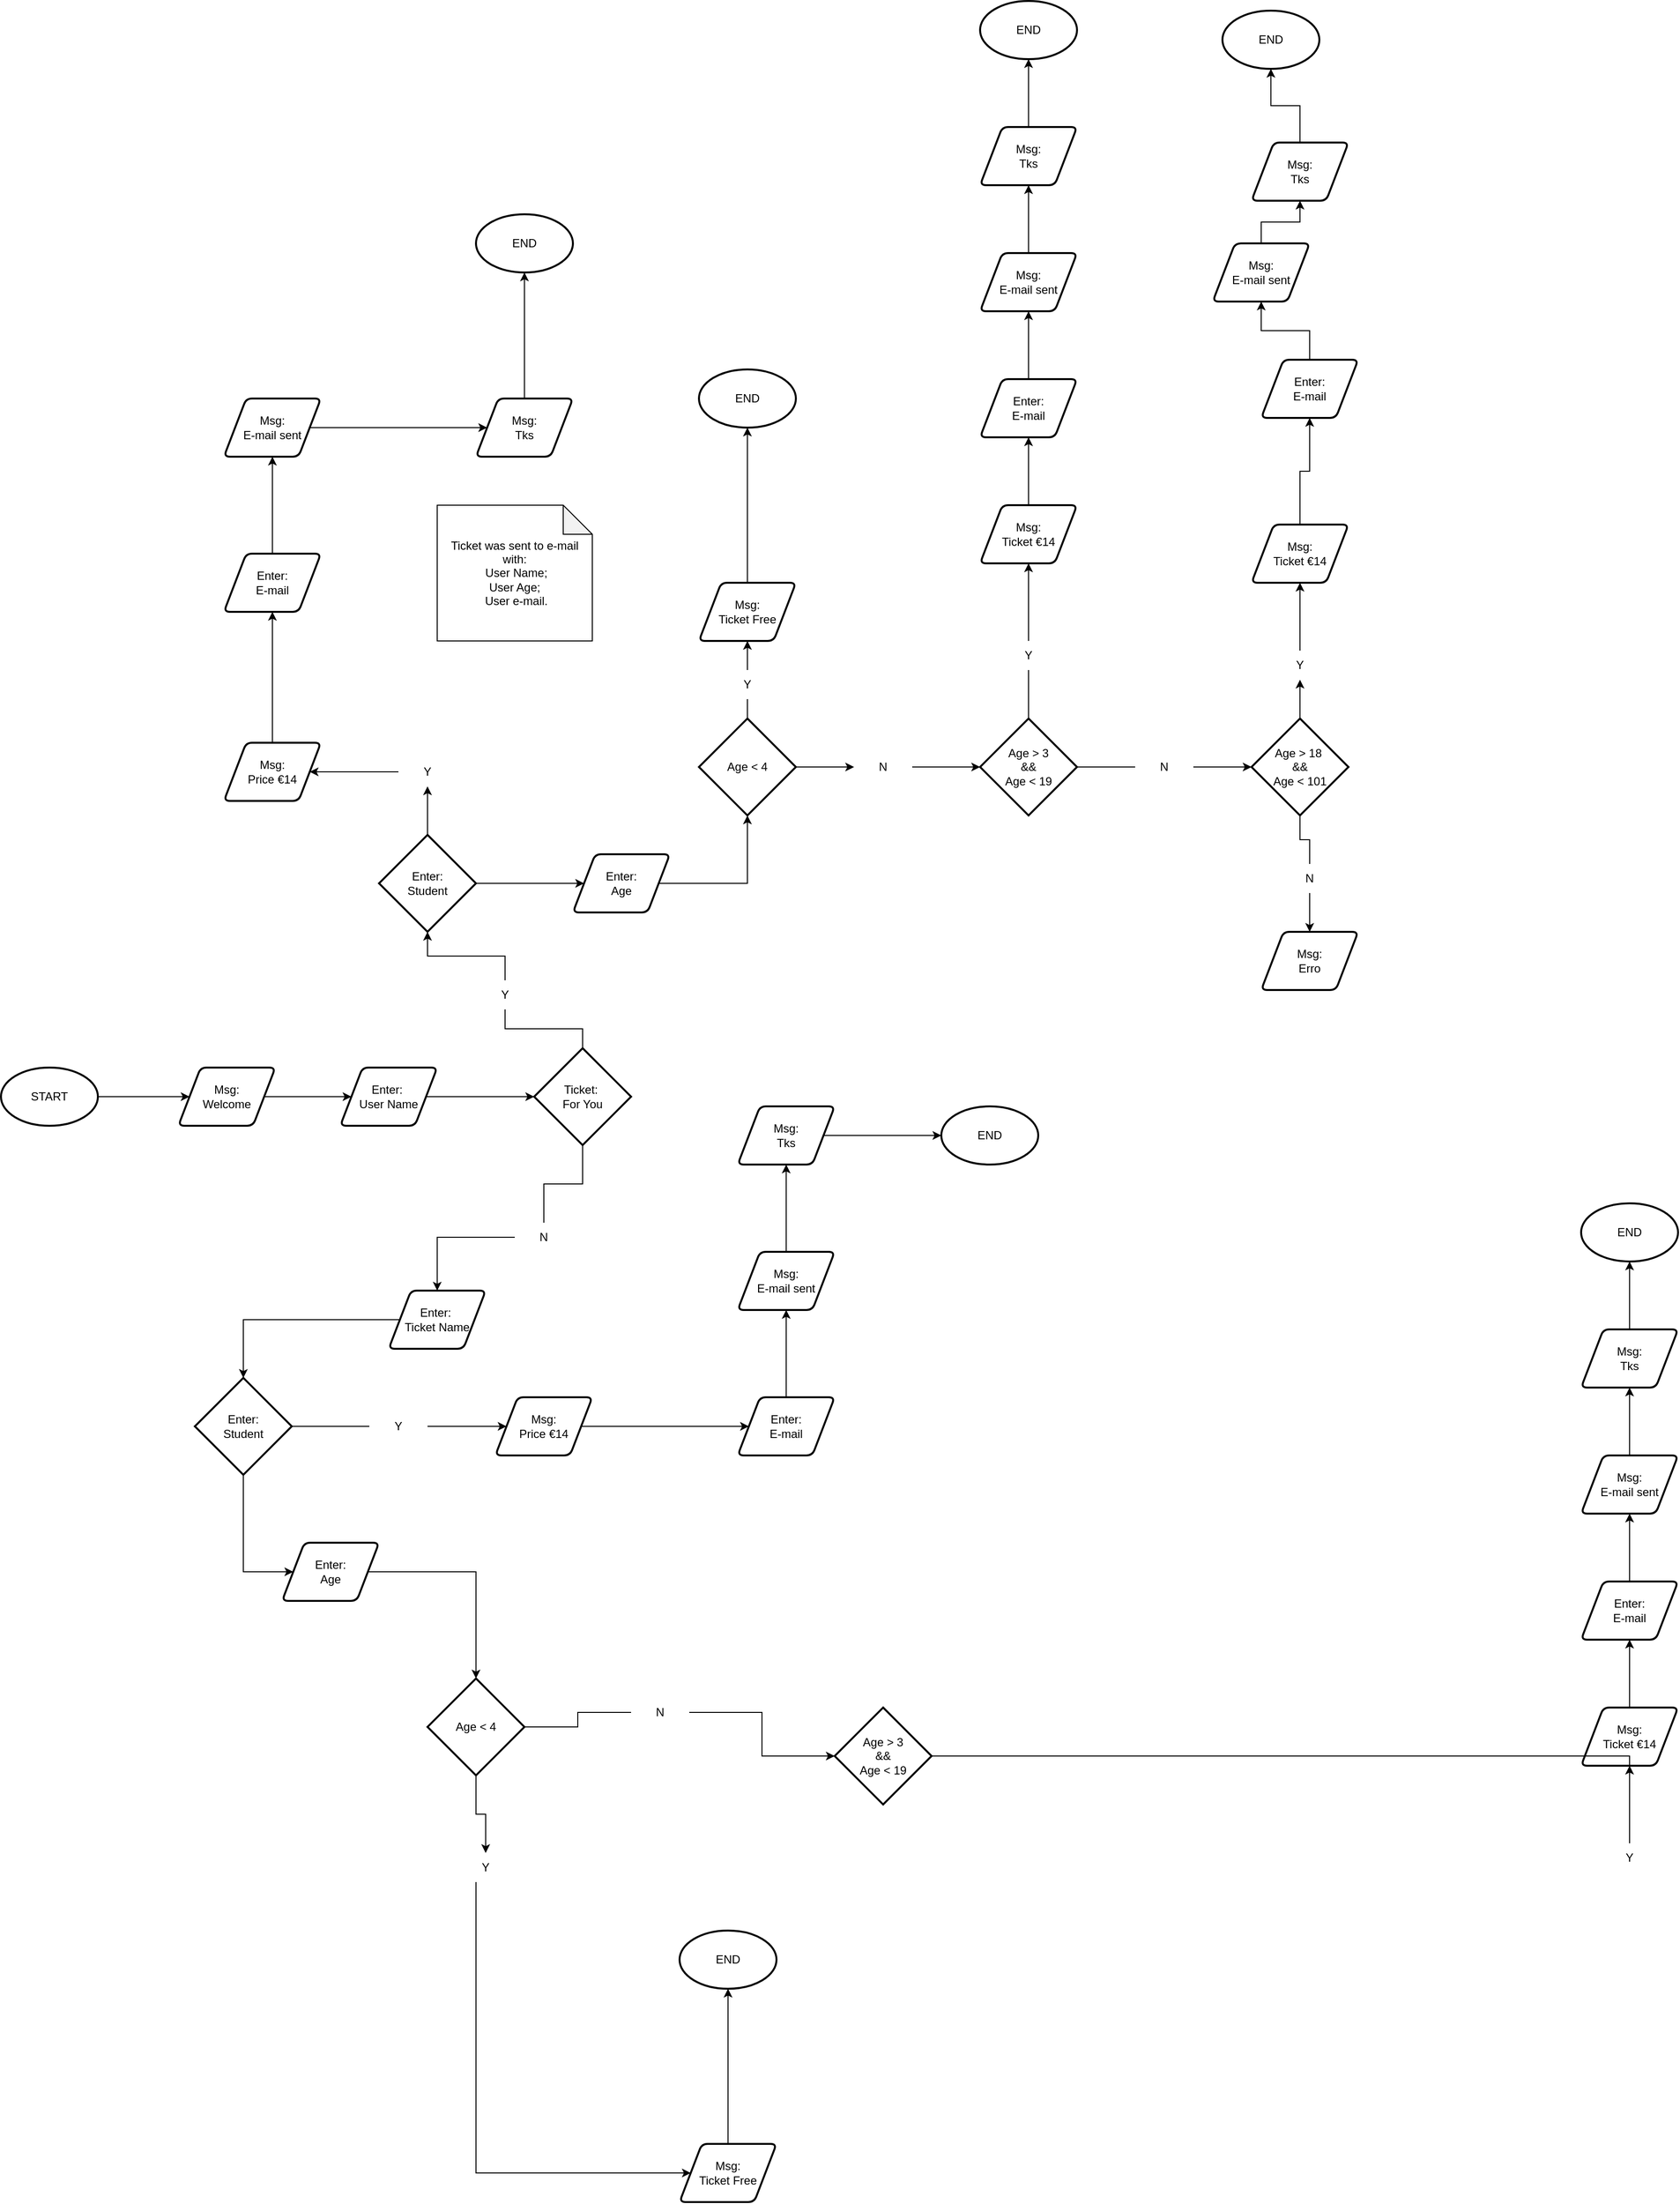 <mxfile version="22.1.5" type="github">
  <diagram name="Page-1" id="LySv26DR1oaXgMW20Z0X">
    <mxGraphModel dx="2536" dy="2068" grid="1" gridSize="10" guides="1" tooltips="1" connect="1" arrows="1" fold="1" page="1" pageScale="1" pageWidth="827" pageHeight="1169" math="0" shadow="0">
      <root>
        <mxCell id="0" />
        <mxCell id="1" parent="0" />
        <mxCell id="yaWvBnxm5K6uvx3PhV37-3" style="edgeStyle=orthogonalEdgeStyle;rounded=0;orthogonalLoop=1;jettySize=auto;html=1;" edge="1" parent="1" source="yaWvBnxm5K6uvx3PhV37-1" target="yaWvBnxm5K6uvx3PhV37-2">
          <mxGeometry relative="1" as="geometry" />
        </mxCell>
        <mxCell id="yaWvBnxm5K6uvx3PhV37-1" value="START" style="strokeWidth=2;html=1;shape=mxgraph.flowchart.start_1;whiteSpace=wrap;" vertex="1" parent="1">
          <mxGeometry x="-310" y="370" width="100" height="60" as="geometry" />
        </mxCell>
        <mxCell id="yaWvBnxm5K6uvx3PhV37-5" style="edgeStyle=orthogonalEdgeStyle;rounded=0;orthogonalLoop=1;jettySize=auto;html=1;" edge="1" parent="1" source="yaWvBnxm5K6uvx3PhV37-2" target="yaWvBnxm5K6uvx3PhV37-4">
          <mxGeometry relative="1" as="geometry" />
        </mxCell>
        <mxCell id="yaWvBnxm5K6uvx3PhV37-2" value="Msg:&lt;br&gt;Welcome" style="shape=parallelogram;html=1;strokeWidth=2;perimeter=parallelogramPerimeter;whiteSpace=wrap;rounded=1;arcSize=12;size=0.23;" vertex="1" parent="1">
          <mxGeometry x="-127" y="370" width="100" height="60" as="geometry" />
        </mxCell>
        <mxCell id="yaWvBnxm5K6uvx3PhV37-4" value="Enter:&amp;nbsp;&lt;br&gt;User Name" style="shape=parallelogram;html=1;strokeWidth=2;perimeter=parallelogramPerimeter;whiteSpace=wrap;rounded=1;arcSize=12;size=0.23;" vertex="1" parent="1">
          <mxGeometry x="40" y="370" width="100" height="60" as="geometry" />
        </mxCell>
        <mxCell id="yaWvBnxm5K6uvx3PhV37-9" style="edgeStyle=orthogonalEdgeStyle;rounded=0;orthogonalLoop=1;jettySize=auto;html=1;" edge="1" parent="1" source="yaWvBnxm5K6uvx3PhV37-10" target="yaWvBnxm5K6uvx3PhV37-13">
          <mxGeometry relative="1" as="geometry">
            <mxPoint x="560" y="180" as="targetPoint" />
          </mxGeometry>
        </mxCell>
        <mxCell id="yaWvBnxm5K6uvx3PhV37-28" style="edgeStyle=orthogonalEdgeStyle;rounded=0;orthogonalLoop=1;jettySize=auto;html=1;" edge="1" parent="1" source="yaWvBnxm5K6uvx3PhV37-30" target="yaWvBnxm5K6uvx3PhV37-27">
          <mxGeometry relative="1" as="geometry" />
        </mxCell>
        <mxCell id="yaWvBnxm5K6uvx3PhV37-6" value="Ticket:&amp;nbsp;&lt;br&gt;For You" style="strokeWidth=2;html=1;shape=mxgraph.flowchart.decision;whiteSpace=wrap;" vertex="1" parent="1">
          <mxGeometry x="240" y="350" width="100" height="100" as="geometry" />
        </mxCell>
        <mxCell id="yaWvBnxm5K6uvx3PhV37-7" style="edgeStyle=orthogonalEdgeStyle;rounded=0;orthogonalLoop=1;jettySize=auto;html=1;entryX=0;entryY=0.5;entryDx=0;entryDy=0;entryPerimeter=0;" edge="1" parent="1" source="yaWvBnxm5K6uvx3PhV37-4" target="yaWvBnxm5K6uvx3PhV37-6">
          <mxGeometry relative="1" as="geometry" />
        </mxCell>
        <mxCell id="yaWvBnxm5K6uvx3PhV37-15" style="edgeStyle=orthogonalEdgeStyle;rounded=0;orthogonalLoop=1;jettySize=auto;html=1;" edge="1" parent="1" source="yaWvBnxm5K6uvx3PhV37-16" target="yaWvBnxm5K6uvx3PhV37-14">
          <mxGeometry relative="1" as="geometry" />
        </mxCell>
        <mxCell id="yaWvBnxm5K6uvx3PhV37-47" style="edgeStyle=orthogonalEdgeStyle;rounded=0;orthogonalLoop=1;jettySize=auto;html=1;" edge="1" parent="1" source="yaWvBnxm5K6uvx3PhV37-13" target="yaWvBnxm5K6uvx3PhV37-46">
          <mxGeometry relative="1" as="geometry" />
        </mxCell>
        <mxCell id="yaWvBnxm5K6uvx3PhV37-13" value="Enter:&lt;br&gt;Student" style="strokeWidth=2;html=1;shape=mxgraph.flowchart.decision;whiteSpace=wrap;" vertex="1" parent="1">
          <mxGeometry x="80" y="130" width="100" height="100" as="geometry" />
        </mxCell>
        <mxCell id="yaWvBnxm5K6uvx3PhV37-19" style="edgeStyle=orthogonalEdgeStyle;rounded=0;orthogonalLoop=1;jettySize=auto;html=1;" edge="1" parent="1" source="yaWvBnxm5K6uvx3PhV37-14" target="yaWvBnxm5K6uvx3PhV37-18">
          <mxGeometry relative="1" as="geometry" />
        </mxCell>
        <mxCell id="yaWvBnxm5K6uvx3PhV37-14" value="Msg:&lt;br&gt;Price €14" style="shape=parallelogram;html=1;strokeWidth=2;perimeter=parallelogramPerimeter;whiteSpace=wrap;rounded=1;arcSize=12;size=0.23;" vertex="1" parent="1">
          <mxGeometry x="-80" y="35" width="100" height="60" as="geometry" />
        </mxCell>
        <mxCell id="yaWvBnxm5K6uvx3PhV37-17" value="" style="edgeStyle=orthogonalEdgeStyle;rounded=0;orthogonalLoop=1;jettySize=auto;html=1;" edge="1" parent="1" source="yaWvBnxm5K6uvx3PhV37-13" target="yaWvBnxm5K6uvx3PhV37-16">
          <mxGeometry relative="1" as="geometry">
            <mxPoint x="450" y="100" as="sourcePoint" />
            <mxPoint x="464" y="-40" as="targetPoint" />
          </mxGeometry>
        </mxCell>
        <mxCell id="yaWvBnxm5K6uvx3PhV37-16" value="Y" style="text;html=1;strokeColor=none;fillColor=none;align=center;verticalAlign=middle;whiteSpace=wrap;rounded=0;" vertex="1" parent="1">
          <mxGeometry x="100" y="50" width="60" height="30" as="geometry" />
        </mxCell>
        <mxCell id="yaWvBnxm5K6uvx3PhV37-21" style="edgeStyle=orthogonalEdgeStyle;rounded=0;orthogonalLoop=1;jettySize=auto;html=1;" edge="1" parent="1" source="yaWvBnxm5K6uvx3PhV37-18" target="yaWvBnxm5K6uvx3PhV37-20">
          <mxGeometry relative="1" as="geometry" />
        </mxCell>
        <mxCell id="yaWvBnxm5K6uvx3PhV37-18" value="Enter:&lt;br&gt;E-mail" style="shape=parallelogram;html=1;strokeWidth=2;perimeter=parallelogramPerimeter;whiteSpace=wrap;rounded=1;arcSize=12;size=0.23;" vertex="1" parent="1">
          <mxGeometry x="-80" y="-160" width="100" height="60" as="geometry" />
        </mxCell>
        <mxCell id="yaWvBnxm5K6uvx3PhV37-23" style="edgeStyle=orthogonalEdgeStyle;rounded=0;orthogonalLoop=1;jettySize=auto;html=1;" edge="1" parent="1" source="yaWvBnxm5K6uvx3PhV37-20" target="yaWvBnxm5K6uvx3PhV37-22">
          <mxGeometry relative="1" as="geometry" />
        </mxCell>
        <mxCell id="yaWvBnxm5K6uvx3PhV37-20" value="Msg:&lt;br&gt;E-mail sent" style="shape=parallelogram;html=1;strokeWidth=2;perimeter=parallelogramPerimeter;whiteSpace=wrap;rounded=1;arcSize=12;size=0.23;" vertex="1" parent="1">
          <mxGeometry x="-80" y="-320" width="100" height="60" as="geometry" />
        </mxCell>
        <mxCell id="yaWvBnxm5K6uvx3PhV37-26" style="edgeStyle=orthogonalEdgeStyle;rounded=0;orthogonalLoop=1;jettySize=auto;html=1;" edge="1" parent="1" source="yaWvBnxm5K6uvx3PhV37-22" target="yaWvBnxm5K6uvx3PhV37-25">
          <mxGeometry relative="1" as="geometry" />
        </mxCell>
        <mxCell id="yaWvBnxm5K6uvx3PhV37-22" value="Msg:&lt;br&gt;Tks" style="shape=parallelogram;html=1;strokeWidth=2;perimeter=parallelogramPerimeter;whiteSpace=wrap;rounded=1;arcSize=12;size=0.23;" vertex="1" parent="1">
          <mxGeometry x="180" y="-320" width="100" height="60" as="geometry" />
        </mxCell>
        <mxCell id="yaWvBnxm5K6uvx3PhV37-25" value="END" style="strokeWidth=2;html=1;shape=mxgraph.flowchart.start_1;whiteSpace=wrap;" vertex="1" parent="1">
          <mxGeometry x="180" y="-510" width="100" height="60" as="geometry" />
        </mxCell>
        <mxCell id="yaWvBnxm5K6uvx3PhV37-33" style="edgeStyle=orthogonalEdgeStyle;rounded=0;orthogonalLoop=1;jettySize=auto;html=1;" edge="1" parent="1" source="yaWvBnxm5K6uvx3PhV37-27" target="yaWvBnxm5K6uvx3PhV37-32">
          <mxGeometry relative="1" as="geometry" />
        </mxCell>
        <mxCell id="yaWvBnxm5K6uvx3PhV37-27" value="Enter:&amp;nbsp;&lt;br&gt;Ticket Name" style="shape=parallelogram;html=1;strokeWidth=2;perimeter=parallelogramPerimeter;whiteSpace=wrap;rounded=1;arcSize=12;size=0.23;" vertex="1" parent="1">
          <mxGeometry x="90" y="600" width="100" height="60" as="geometry" />
        </mxCell>
        <mxCell id="yaWvBnxm5K6uvx3PhV37-29" value="Ticket was sent to e-mail with:&lt;br&gt;&amp;nbsp;User Name;&lt;br&gt;User Age;&lt;br&gt;&amp;nbsp;User e-mail." style="shape=note;whiteSpace=wrap;html=1;backgroundOutline=1;darkOpacity=0.05;" vertex="1" parent="1">
          <mxGeometry x="140" y="-210" width="160" height="140" as="geometry" />
        </mxCell>
        <mxCell id="yaWvBnxm5K6uvx3PhV37-31" value="" style="edgeStyle=orthogonalEdgeStyle;rounded=0;orthogonalLoop=1;jettySize=auto;html=1;endArrow=none;endFill=0;" edge="1" parent="1" source="yaWvBnxm5K6uvx3PhV37-6" target="yaWvBnxm5K6uvx3PhV37-30">
          <mxGeometry relative="1" as="geometry">
            <mxPoint x="340" y="380" as="sourcePoint" />
            <mxPoint x="440" y="510" as="targetPoint" />
          </mxGeometry>
        </mxCell>
        <mxCell id="yaWvBnxm5K6uvx3PhV37-30" value="N" style="text;html=1;strokeColor=none;fillColor=none;align=center;verticalAlign=middle;whiteSpace=wrap;rounded=0;" vertex="1" parent="1">
          <mxGeometry x="220" y="530" width="60" height="30" as="geometry" />
        </mxCell>
        <mxCell id="yaWvBnxm5K6uvx3PhV37-38" style="edgeStyle=orthogonalEdgeStyle;rounded=0;orthogonalLoop=1;jettySize=auto;html=1;" edge="1" parent="1" source="yaWvBnxm5K6uvx3PhV37-70" target="yaWvBnxm5K6uvx3PhV37-34">
          <mxGeometry relative="1" as="geometry" />
        </mxCell>
        <mxCell id="yaWvBnxm5K6uvx3PhV37-100" style="edgeStyle=orthogonalEdgeStyle;rounded=0;orthogonalLoop=1;jettySize=auto;html=1;" edge="1" parent="1" source="yaWvBnxm5K6uvx3PhV37-32" target="yaWvBnxm5K6uvx3PhV37-99">
          <mxGeometry relative="1" as="geometry">
            <Array as="points">
              <mxPoint x="-60" y="890" />
            </Array>
          </mxGeometry>
        </mxCell>
        <mxCell id="yaWvBnxm5K6uvx3PhV37-32" value="Enter:&lt;br&gt;Student" style="strokeWidth=2;html=1;shape=mxgraph.flowchart.decision;whiteSpace=wrap;" vertex="1" parent="1">
          <mxGeometry x="-110" y="690" width="100" height="100" as="geometry" />
        </mxCell>
        <mxCell id="yaWvBnxm5K6uvx3PhV37-39" style="edgeStyle=orthogonalEdgeStyle;rounded=0;orthogonalLoop=1;jettySize=auto;html=1;" edge="1" parent="1" source="yaWvBnxm5K6uvx3PhV37-34" target="yaWvBnxm5K6uvx3PhV37-35">
          <mxGeometry relative="1" as="geometry" />
        </mxCell>
        <mxCell id="yaWvBnxm5K6uvx3PhV37-34" value="Msg:&lt;br&gt;Price €14" style="shape=parallelogram;html=1;strokeWidth=2;perimeter=parallelogramPerimeter;whiteSpace=wrap;rounded=1;arcSize=12;size=0.23;" vertex="1" parent="1">
          <mxGeometry x="200" y="710" width="100" height="60" as="geometry" />
        </mxCell>
        <mxCell id="yaWvBnxm5K6uvx3PhV37-40" style="edgeStyle=orthogonalEdgeStyle;rounded=0;orthogonalLoop=1;jettySize=auto;html=1;" edge="1" parent="1" source="yaWvBnxm5K6uvx3PhV37-35" target="yaWvBnxm5K6uvx3PhV37-36">
          <mxGeometry relative="1" as="geometry" />
        </mxCell>
        <mxCell id="yaWvBnxm5K6uvx3PhV37-35" value="Enter:&lt;br&gt;E-mail" style="shape=parallelogram;html=1;strokeWidth=2;perimeter=parallelogramPerimeter;whiteSpace=wrap;rounded=1;arcSize=12;size=0.23;" vertex="1" parent="1">
          <mxGeometry x="450" y="710" width="100" height="60" as="geometry" />
        </mxCell>
        <mxCell id="yaWvBnxm5K6uvx3PhV37-41" style="edgeStyle=orthogonalEdgeStyle;rounded=0;orthogonalLoop=1;jettySize=auto;html=1;" edge="1" parent="1" source="yaWvBnxm5K6uvx3PhV37-36" target="yaWvBnxm5K6uvx3PhV37-37">
          <mxGeometry relative="1" as="geometry" />
        </mxCell>
        <mxCell id="yaWvBnxm5K6uvx3PhV37-36" value="Msg:&lt;br&gt;E-mail sent" style="shape=parallelogram;html=1;strokeWidth=2;perimeter=parallelogramPerimeter;whiteSpace=wrap;rounded=1;arcSize=12;size=0.23;" vertex="1" parent="1">
          <mxGeometry x="450" y="560" width="100" height="60" as="geometry" />
        </mxCell>
        <mxCell id="yaWvBnxm5K6uvx3PhV37-45" style="edgeStyle=orthogonalEdgeStyle;rounded=0;orthogonalLoop=1;jettySize=auto;html=1;" edge="1" parent="1" source="yaWvBnxm5K6uvx3PhV37-37" target="yaWvBnxm5K6uvx3PhV37-44">
          <mxGeometry relative="1" as="geometry" />
        </mxCell>
        <mxCell id="yaWvBnxm5K6uvx3PhV37-37" value="Msg:&lt;br&gt;Tks" style="shape=parallelogram;html=1;strokeWidth=2;perimeter=parallelogramPerimeter;whiteSpace=wrap;rounded=1;arcSize=12;size=0.23;" vertex="1" parent="1">
          <mxGeometry x="450" y="410" width="100" height="60" as="geometry" />
        </mxCell>
        <mxCell id="yaWvBnxm5K6uvx3PhV37-42" value="" style="edgeStyle=orthogonalEdgeStyle;rounded=0;orthogonalLoop=1;jettySize=auto;html=1;endArrow=none;endFill=0;" edge="1" parent="1" source="yaWvBnxm5K6uvx3PhV37-6" target="yaWvBnxm5K6uvx3PhV37-10">
          <mxGeometry relative="1" as="geometry">
            <mxPoint x="290" y="350" as="sourcePoint" />
            <mxPoint x="290" y="270" as="targetPoint" />
          </mxGeometry>
        </mxCell>
        <mxCell id="yaWvBnxm5K6uvx3PhV37-10" value="Y" style="text;html=1;strokeColor=none;fillColor=none;align=center;verticalAlign=middle;whiteSpace=wrap;rounded=0;" vertex="1" parent="1">
          <mxGeometry x="180" y="280" width="60" height="30" as="geometry" />
        </mxCell>
        <mxCell id="yaWvBnxm5K6uvx3PhV37-44" value="END" style="strokeWidth=2;html=1;shape=mxgraph.flowchart.start_1;whiteSpace=wrap;" vertex="1" parent="1">
          <mxGeometry x="660" y="410" width="100" height="60" as="geometry" />
        </mxCell>
        <mxCell id="yaWvBnxm5K6uvx3PhV37-49" style="edgeStyle=orthogonalEdgeStyle;rounded=0;orthogonalLoop=1;jettySize=auto;html=1;" edge="1" parent="1" source="yaWvBnxm5K6uvx3PhV37-46" target="yaWvBnxm5K6uvx3PhV37-48">
          <mxGeometry relative="1" as="geometry" />
        </mxCell>
        <mxCell id="yaWvBnxm5K6uvx3PhV37-46" value="Enter:&lt;br&gt;Age" style="shape=parallelogram;html=1;strokeWidth=2;perimeter=parallelogramPerimeter;whiteSpace=wrap;rounded=1;arcSize=12;size=0.23;" vertex="1" parent="1">
          <mxGeometry x="280" y="150" width="100" height="60" as="geometry" />
        </mxCell>
        <mxCell id="yaWvBnxm5K6uvx3PhV37-51" style="edgeStyle=orthogonalEdgeStyle;rounded=0;orthogonalLoop=1;jettySize=auto;html=1;" edge="1" parent="1" source="yaWvBnxm5K6uvx3PhV37-56" target="yaWvBnxm5K6uvx3PhV37-50">
          <mxGeometry relative="1" as="geometry" />
        </mxCell>
        <mxCell id="yaWvBnxm5K6uvx3PhV37-55" style="edgeStyle=orthogonalEdgeStyle;rounded=0;orthogonalLoop=1;jettySize=auto;html=1;" edge="1" parent="1" source="yaWvBnxm5K6uvx3PhV37-76" target="yaWvBnxm5K6uvx3PhV37-54">
          <mxGeometry relative="1" as="geometry" />
        </mxCell>
        <mxCell id="yaWvBnxm5K6uvx3PhV37-48" value="Age &amp;lt; 4" style="strokeWidth=2;html=1;shape=mxgraph.flowchart.decision;whiteSpace=wrap;" vertex="1" parent="1">
          <mxGeometry x="410" y="10" width="100" height="100" as="geometry" />
        </mxCell>
        <mxCell id="yaWvBnxm5K6uvx3PhV37-53" style="edgeStyle=orthogonalEdgeStyle;rounded=0;orthogonalLoop=1;jettySize=auto;html=1;" edge="1" parent="1" source="yaWvBnxm5K6uvx3PhV37-50" target="yaWvBnxm5K6uvx3PhV37-52">
          <mxGeometry relative="1" as="geometry">
            <Array as="points" />
          </mxGeometry>
        </mxCell>
        <mxCell id="yaWvBnxm5K6uvx3PhV37-50" value="Msg:&lt;br&gt;Ticket Free" style="shape=parallelogram;html=1;strokeWidth=2;perimeter=parallelogramPerimeter;whiteSpace=wrap;rounded=1;arcSize=12;size=0.23;" vertex="1" parent="1">
          <mxGeometry x="410" y="-130" width="100" height="60" as="geometry" />
        </mxCell>
        <mxCell id="yaWvBnxm5K6uvx3PhV37-52" value="END" style="strokeWidth=2;html=1;shape=mxgraph.flowchart.start_1;whiteSpace=wrap;" vertex="1" parent="1">
          <mxGeometry x="410" y="-350" width="100" height="60" as="geometry" />
        </mxCell>
        <mxCell id="yaWvBnxm5K6uvx3PhV37-79" style="edgeStyle=orthogonalEdgeStyle;rounded=0;orthogonalLoop=1;jettySize=auto;html=1;" edge="1" parent="1" source="yaWvBnxm5K6uvx3PhV37-80" target="yaWvBnxm5K6uvx3PhV37-78">
          <mxGeometry relative="1" as="geometry" />
        </mxCell>
        <mxCell id="yaWvBnxm5K6uvx3PhV37-54" value="Age &amp;gt; 3 &lt;br&gt;&amp;amp;&amp;amp; &lt;br&gt;Age &amp;lt; 19" style="strokeWidth=2;html=1;shape=mxgraph.flowchart.decision;whiteSpace=wrap;" vertex="1" parent="1">
          <mxGeometry x="700" y="10" width="100" height="100" as="geometry" />
        </mxCell>
        <mxCell id="yaWvBnxm5K6uvx3PhV37-57" value="" style="edgeStyle=orthogonalEdgeStyle;rounded=0;orthogonalLoop=1;jettySize=auto;html=1;endArrow=none;endFill=0;" edge="1" parent="1" source="yaWvBnxm5K6uvx3PhV37-48" target="yaWvBnxm5K6uvx3PhV37-56">
          <mxGeometry relative="1" as="geometry">
            <mxPoint x="510" y="-40" as="sourcePoint" />
            <mxPoint x="430" y="-120" as="targetPoint" />
          </mxGeometry>
        </mxCell>
        <mxCell id="yaWvBnxm5K6uvx3PhV37-56" value="Y" style="text;html=1;strokeColor=none;fillColor=none;align=center;verticalAlign=middle;whiteSpace=wrap;rounded=0;" vertex="1" parent="1">
          <mxGeometry x="430" y="-40" width="60" height="30" as="geometry" />
        </mxCell>
        <mxCell id="yaWvBnxm5K6uvx3PhV37-64" style="edgeStyle=orthogonalEdgeStyle;rounded=0;orthogonalLoop=1;jettySize=auto;html=1;" edge="1" parent="1" source="yaWvBnxm5K6uvx3PhV37-58" target="yaWvBnxm5K6uvx3PhV37-62">
          <mxGeometry relative="1" as="geometry" />
        </mxCell>
        <mxCell id="yaWvBnxm5K6uvx3PhV37-58" value="Msg:&lt;br&gt;Ticket €14" style="shape=parallelogram;html=1;strokeWidth=2;perimeter=parallelogramPerimeter;whiteSpace=wrap;rounded=1;arcSize=12;size=0.23;" vertex="1" parent="1">
          <mxGeometry x="700" y="-210" width="100" height="60" as="geometry" />
        </mxCell>
        <mxCell id="yaWvBnxm5K6uvx3PhV37-61" value="" style="edgeStyle=orthogonalEdgeStyle;rounded=0;orthogonalLoop=1;jettySize=auto;html=1;endArrow=none;endFill=0;" edge="1" parent="1" source="yaWvBnxm5K6uvx3PhV37-54" target="yaWvBnxm5K6uvx3PhV37-60">
          <mxGeometry relative="1" as="geometry">
            <mxPoint x="650" y="-180" as="sourcePoint" />
            <mxPoint x="752" y="-290" as="targetPoint" />
            <Array as="points" />
          </mxGeometry>
        </mxCell>
        <mxCell id="yaWvBnxm5K6uvx3PhV37-72" style="edgeStyle=orthogonalEdgeStyle;rounded=0;orthogonalLoop=1;jettySize=auto;html=1;" edge="1" parent="1" source="yaWvBnxm5K6uvx3PhV37-60" target="yaWvBnxm5K6uvx3PhV37-58">
          <mxGeometry relative="1" as="geometry" />
        </mxCell>
        <mxCell id="yaWvBnxm5K6uvx3PhV37-60" value="Y" style="text;html=1;strokeColor=none;fillColor=none;align=center;verticalAlign=middle;whiteSpace=wrap;rounded=0;" vertex="1" parent="1">
          <mxGeometry x="720" y="-70" width="60" height="30" as="geometry" />
        </mxCell>
        <mxCell id="yaWvBnxm5K6uvx3PhV37-65" style="edgeStyle=orthogonalEdgeStyle;rounded=0;orthogonalLoop=1;jettySize=auto;html=1;" edge="1" parent="1" source="yaWvBnxm5K6uvx3PhV37-62" target="yaWvBnxm5K6uvx3PhV37-63">
          <mxGeometry relative="1" as="geometry" />
        </mxCell>
        <mxCell id="yaWvBnxm5K6uvx3PhV37-62" value="Enter:&lt;br&gt;E-mail" style="shape=parallelogram;html=1;strokeWidth=2;perimeter=parallelogramPerimeter;whiteSpace=wrap;rounded=1;arcSize=12;size=0.23;" vertex="1" parent="1">
          <mxGeometry x="700" y="-340" width="100" height="60" as="geometry" />
        </mxCell>
        <mxCell id="yaWvBnxm5K6uvx3PhV37-67" style="edgeStyle=orthogonalEdgeStyle;rounded=0;orthogonalLoop=1;jettySize=auto;html=1;" edge="1" parent="1" source="yaWvBnxm5K6uvx3PhV37-63" target="yaWvBnxm5K6uvx3PhV37-66">
          <mxGeometry relative="1" as="geometry" />
        </mxCell>
        <mxCell id="yaWvBnxm5K6uvx3PhV37-63" value="Msg:&lt;br&gt;E-mail sent" style="shape=parallelogram;html=1;strokeWidth=2;perimeter=parallelogramPerimeter;whiteSpace=wrap;rounded=1;arcSize=12;size=0.23;" vertex="1" parent="1">
          <mxGeometry x="700" y="-470" width="100" height="60" as="geometry" />
        </mxCell>
        <mxCell id="yaWvBnxm5K6uvx3PhV37-74" style="edgeStyle=orthogonalEdgeStyle;rounded=0;orthogonalLoop=1;jettySize=auto;html=1;" edge="1" parent="1" source="yaWvBnxm5K6uvx3PhV37-66" target="yaWvBnxm5K6uvx3PhV37-73">
          <mxGeometry relative="1" as="geometry" />
        </mxCell>
        <mxCell id="yaWvBnxm5K6uvx3PhV37-66" value="Msg:&lt;br&gt;Tks" style="shape=parallelogram;html=1;strokeWidth=2;perimeter=parallelogramPerimeter;whiteSpace=wrap;rounded=1;arcSize=12;size=0.23;" vertex="1" parent="1">
          <mxGeometry x="700" y="-600" width="100" height="60" as="geometry" />
        </mxCell>
        <mxCell id="yaWvBnxm5K6uvx3PhV37-71" value="" style="edgeStyle=orthogonalEdgeStyle;rounded=0;orthogonalLoop=1;jettySize=auto;html=1;endArrow=none;endFill=0;" edge="1" parent="1" source="yaWvBnxm5K6uvx3PhV37-32" target="yaWvBnxm5K6uvx3PhV37-70">
          <mxGeometry relative="1" as="geometry">
            <mxPoint x="-10" y="740" as="sourcePoint" />
            <mxPoint x="180" y="840" as="targetPoint" />
          </mxGeometry>
        </mxCell>
        <mxCell id="yaWvBnxm5K6uvx3PhV37-70" value="Y" style="text;html=1;strokeColor=none;fillColor=none;align=center;verticalAlign=middle;whiteSpace=wrap;rounded=0;" vertex="1" parent="1">
          <mxGeometry x="70" y="725" width="60" height="30" as="geometry" />
        </mxCell>
        <mxCell id="yaWvBnxm5K6uvx3PhV37-73" value="END" style="strokeWidth=2;html=1;shape=mxgraph.flowchart.start_1;whiteSpace=wrap;" vertex="1" parent="1">
          <mxGeometry x="700" y="-730" width="100" height="60" as="geometry" />
        </mxCell>
        <mxCell id="yaWvBnxm5K6uvx3PhV37-77" value="" style="edgeStyle=orthogonalEdgeStyle;rounded=0;orthogonalLoop=1;jettySize=auto;html=1;" edge="1" parent="1" source="yaWvBnxm5K6uvx3PhV37-48" target="yaWvBnxm5K6uvx3PhV37-76">
          <mxGeometry relative="1" as="geometry">
            <mxPoint x="510" y="60" as="sourcePoint" />
            <mxPoint x="700" y="60" as="targetPoint" />
          </mxGeometry>
        </mxCell>
        <mxCell id="yaWvBnxm5K6uvx3PhV37-76" value="N" style="text;html=1;strokeColor=none;fillColor=none;align=center;verticalAlign=middle;whiteSpace=wrap;rounded=0;" vertex="1" parent="1">
          <mxGeometry x="570" y="45" width="60" height="30" as="geometry" />
        </mxCell>
        <mxCell id="yaWvBnxm5K6uvx3PhV37-83" style="edgeStyle=orthogonalEdgeStyle;rounded=0;orthogonalLoop=1;jettySize=auto;html=1;" edge="1" parent="1" source="yaWvBnxm5K6uvx3PhV37-84" target="yaWvBnxm5K6uvx3PhV37-82">
          <mxGeometry relative="1" as="geometry" />
        </mxCell>
        <mxCell id="yaWvBnxm5K6uvx3PhV37-87" style="edgeStyle=orthogonalEdgeStyle;rounded=0;orthogonalLoop=1;jettySize=auto;html=1;" edge="1" parent="1" source="yaWvBnxm5K6uvx3PhV37-88" target="yaWvBnxm5K6uvx3PhV37-86">
          <mxGeometry relative="1" as="geometry" />
        </mxCell>
        <mxCell id="yaWvBnxm5K6uvx3PhV37-78" value="Age &amp;gt; 18&amp;nbsp;&lt;br&gt;&amp;amp;&amp;amp; &lt;br&gt;Age &amp;lt; 101" style="strokeWidth=2;html=1;shape=mxgraph.flowchart.decision;whiteSpace=wrap;" vertex="1" parent="1">
          <mxGeometry x="980" y="10" width="100" height="100" as="geometry" />
        </mxCell>
        <mxCell id="yaWvBnxm5K6uvx3PhV37-81" value="" style="edgeStyle=orthogonalEdgeStyle;rounded=0;orthogonalLoop=1;jettySize=auto;html=1;endArrow=none;endFill=0;" edge="1" parent="1" source="yaWvBnxm5K6uvx3PhV37-54" target="yaWvBnxm5K6uvx3PhV37-80">
          <mxGeometry relative="1" as="geometry">
            <mxPoint x="800" y="60" as="sourcePoint" />
            <mxPoint x="1000" y="60" as="targetPoint" />
          </mxGeometry>
        </mxCell>
        <mxCell id="yaWvBnxm5K6uvx3PhV37-80" value="N" style="text;html=1;strokeColor=none;fillColor=none;align=center;verticalAlign=middle;whiteSpace=wrap;rounded=0;" vertex="1" parent="1">
          <mxGeometry x="860" y="45" width="60" height="30" as="geometry" />
        </mxCell>
        <mxCell id="yaWvBnxm5K6uvx3PhV37-82" value="Msg:&lt;br&gt;Erro" style="shape=parallelogram;html=1;strokeWidth=2;perimeter=parallelogramPerimeter;whiteSpace=wrap;rounded=1;arcSize=12;size=0.23;" vertex="1" parent="1">
          <mxGeometry x="990" y="230" width="100" height="60" as="geometry" />
        </mxCell>
        <mxCell id="yaWvBnxm5K6uvx3PhV37-85" value="" style="edgeStyle=orthogonalEdgeStyle;rounded=0;orthogonalLoop=1;jettySize=auto;html=1;endArrow=none;endFill=0;" edge="1" parent="1" source="yaWvBnxm5K6uvx3PhV37-78" target="yaWvBnxm5K6uvx3PhV37-84">
          <mxGeometry relative="1" as="geometry">
            <mxPoint x="1030" y="110" as="sourcePoint" />
            <mxPoint x="1040" y="230" as="targetPoint" />
          </mxGeometry>
        </mxCell>
        <mxCell id="yaWvBnxm5K6uvx3PhV37-84" value="N" style="text;html=1;strokeColor=none;fillColor=none;align=center;verticalAlign=middle;whiteSpace=wrap;rounded=0;" vertex="1" parent="1">
          <mxGeometry x="1010" y="160" width="60" height="30" as="geometry" />
        </mxCell>
        <mxCell id="yaWvBnxm5K6uvx3PhV37-91" style="edgeStyle=orthogonalEdgeStyle;rounded=0;orthogonalLoop=1;jettySize=auto;html=1;" edge="1" parent="1" source="yaWvBnxm5K6uvx3PhV37-86" target="yaWvBnxm5K6uvx3PhV37-90">
          <mxGeometry relative="1" as="geometry" />
        </mxCell>
        <mxCell id="yaWvBnxm5K6uvx3PhV37-86" value="Msg:&lt;br&gt;Ticket €14" style="shape=parallelogram;html=1;strokeWidth=2;perimeter=parallelogramPerimeter;whiteSpace=wrap;rounded=1;arcSize=12;size=0.23;" vertex="1" parent="1">
          <mxGeometry x="980" y="-190" width="100" height="60" as="geometry" />
        </mxCell>
        <mxCell id="yaWvBnxm5K6uvx3PhV37-89" value="" style="edgeStyle=orthogonalEdgeStyle;rounded=0;orthogonalLoop=1;jettySize=auto;html=1;" edge="1" parent="1" source="yaWvBnxm5K6uvx3PhV37-78" target="yaWvBnxm5K6uvx3PhV37-88">
          <mxGeometry relative="1" as="geometry">
            <mxPoint x="1030" y="10" as="sourcePoint" />
            <mxPoint x="1030" y="-130" as="targetPoint" />
          </mxGeometry>
        </mxCell>
        <mxCell id="yaWvBnxm5K6uvx3PhV37-88" value="Y" style="text;html=1;strokeColor=none;fillColor=none;align=center;verticalAlign=middle;whiteSpace=wrap;rounded=0;" vertex="1" parent="1">
          <mxGeometry x="1000" y="-60" width="60" height="30" as="geometry" />
        </mxCell>
        <mxCell id="yaWvBnxm5K6uvx3PhV37-96" style="edgeStyle=orthogonalEdgeStyle;rounded=0;orthogonalLoop=1;jettySize=auto;html=1;" edge="1" parent="1" source="yaWvBnxm5K6uvx3PhV37-90" target="yaWvBnxm5K6uvx3PhV37-93">
          <mxGeometry relative="1" as="geometry" />
        </mxCell>
        <mxCell id="yaWvBnxm5K6uvx3PhV37-90" value="Enter:&lt;br&gt;E-mail" style="shape=parallelogram;html=1;strokeWidth=2;perimeter=parallelogramPerimeter;whiteSpace=wrap;rounded=1;arcSize=12;size=0.23;" vertex="1" parent="1">
          <mxGeometry x="990" y="-360" width="100" height="60" as="geometry" />
        </mxCell>
        <mxCell id="yaWvBnxm5K6uvx3PhV37-97" style="edgeStyle=orthogonalEdgeStyle;rounded=0;orthogonalLoop=1;jettySize=auto;html=1;" edge="1" parent="1" source="yaWvBnxm5K6uvx3PhV37-93" target="yaWvBnxm5K6uvx3PhV37-94">
          <mxGeometry relative="1" as="geometry" />
        </mxCell>
        <mxCell id="yaWvBnxm5K6uvx3PhV37-93" value="Msg:&lt;br&gt;E-mail sent" style="shape=parallelogram;html=1;strokeWidth=2;perimeter=parallelogramPerimeter;whiteSpace=wrap;rounded=1;arcSize=12;size=0.23;" vertex="1" parent="1">
          <mxGeometry x="940" y="-480" width="100" height="60" as="geometry" />
        </mxCell>
        <mxCell id="yaWvBnxm5K6uvx3PhV37-98" style="edgeStyle=orthogonalEdgeStyle;rounded=0;orthogonalLoop=1;jettySize=auto;html=1;" edge="1" parent="1" source="yaWvBnxm5K6uvx3PhV37-94" target="yaWvBnxm5K6uvx3PhV37-95">
          <mxGeometry relative="1" as="geometry" />
        </mxCell>
        <mxCell id="yaWvBnxm5K6uvx3PhV37-94" value="Msg:&lt;br&gt;Tks" style="shape=parallelogram;html=1;strokeWidth=2;perimeter=parallelogramPerimeter;whiteSpace=wrap;rounded=1;arcSize=12;size=0.23;" vertex="1" parent="1">
          <mxGeometry x="980" y="-584" width="100" height="60" as="geometry" />
        </mxCell>
        <mxCell id="yaWvBnxm5K6uvx3PhV37-95" value="END" style="strokeWidth=2;html=1;shape=mxgraph.flowchart.start_1;whiteSpace=wrap;" vertex="1" parent="1">
          <mxGeometry x="950" y="-720" width="100" height="60" as="geometry" />
        </mxCell>
        <mxCell id="yaWvBnxm5K6uvx3PhV37-102" style="edgeStyle=orthogonalEdgeStyle;rounded=0;orthogonalLoop=1;jettySize=auto;html=1;" edge="1" parent="1" source="yaWvBnxm5K6uvx3PhV37-99" target="yaWvBnxm5K6uvx3PhV37-101">
          <mxGeometry relative="1" as="geometry" />
        </mxCell>
        <mxCell id="yaWvBnxm5K6uvx3PhV37-99" value="Enter:&lt;br&gt;Age" style="shape=parallelogram;html=1;strokeWidth=2;perimeter=parallelogramPerimeter;whiteSpace=wrap;rounded=1;arcSize=12;size=0.23;" vertex="1" parent="1">
          <mxGeometry x="-20" y="860" width="100" height="60" as="geometry" />
        </mxCell>
        <mxCell id="yaWvBnxm5K6uvx3PhV37-116" style="edgeStyle=orthogonalEdgeStyle;rounded=0;orthogonalLoop=1;jettySize=auto;html=1;" edge="1" parent="1" source="yaWvBnxm5K6uvx3PhV37-117" target="yaWvBnxm5K6uvx3PhV37-103">
          <mxGeometry relative="1" as="geometry" />
        </mxCell>
        <mxCell id="yaWvBnxm5K6uvx3PhV37-123" style="edgeStyle=orthogonalEdgeStyle;rounded=0;orthogonalLoop=1;jettySize=auto;html=1;" edge="1" parent="1" source="yaWvBnxm5K6uvx3PhV37-118" target="yaWvBnxm5K6uvx3PhV37-121">
          <mxGeometry relative="1" as="geometry">
            <Array as="points">
              <mxPoint x="180" y="1510" />
            </Array>
          </mxGeometry>
        </mxCell>
        <mxCell id="yaWvBnxm5K6uvx3PhV37-101" value="Age &amp;lt; 4" style="strokeWidth=2;html=1;shape=mxgraph.flowchart.decision;whiteSpace=wrap;" vertex="1" parent="1">
          <mxGeometry x="130" y="1000" width="100" height="100" as="geometry" />
        </mxCell>
        <mxCell id="yaWvBnxm5K6uvx3PhV37-103" value="Age &amp;gt; 3 &lt;br&gt;&amp;amp;&amp;amp; &lt;br&gt;Age &amp;lt; 19" style="strokeWidth=2;html=1;shape=mxgraph.flowchart.decision;whiteSpace=wrap;" vertex="1" parent="1">
          <mxGeometry x="550" y="1030" width="100" height="100" as="geometry" />
        </mxCell>
        <mxCell id="yaWvBnxm5K6uvx3PhV37-104" style="edgeStyle=orthogonalEdgeStyle;rounded=0;orthogonalLoop=1;jettySize=auto;html=1;" edge="1" parent="1" source="yaWvBnxm5K6uvx3PhV37-105" target="yaWvBnxm5K6uvx3PhV37-110">
          <mxGeometry relative="1" as="geometry" />
        </mxCell>
        <mxCell id="yaWvBnxm5K6uvx3PhV37-105" value="Msg:&lt;br&gt;Ticket €14" style="shape=parallelogram;html=1;strokeWidth=2;perimeter=parallelogramPerimeter;whiteSpace=wrap;rounded=1;arcSize=12;size=0.23;" vertex="1" parent="1">
          <mxGeometry x="1320" y="1030" width="100" height="60" as="geometry" />
        </mxCell>
        <mxCell id="yaWvBnxm5K6uvx3PhV37-106" value="" style="edgeStyle=orthogonalEdgeStyle;rounded=0;orthogonalLoop=1;jettySize=auto;html=1;endArrow=none;endFill=0;" edge="1" parent="1" source="yaWvBnxm5K6uvx3PhV37-103" target="yaWvBnxm5K6uvx3PhV37-108">
          <mxGeometry relative="1" as="geometry">
            <mxPoint x="1270" y="1060" as="sourcePoint" />
            <mxPoint x="1372" y="950" as="targetPoint" />
            <Array as="points" />
          </mxGeometry>
        </mxCell>
        <mxCell id="yaWvBnxm5K6uvx3PhV37-107" style="edgeStyle=orthogonalEdgeStyle;rounded=0;orthogonalLoop=1;jettySize=auto;html=1;" edge="1" parent="1" source="yaWvBnxm5K6uvx3PhV37-108" target="yaWvBnxm5K6uvx3PhV37-105">
          <mxGeometry relative="1" as="geometry" />
        </mxCell>
        <mxCell id="yaWvBnxm5K6uvx3PhV37-108" value="Y" style="text;html=1;strokeColor=none;fillColor=none;align=center;verticalAlign=middle;whiteSpace=wrap;rounded=0;" vertex="1" parent="1">
          <mxGeometry x="1340" y="1170" width="60" height="30" as="geometry" />
        </mxCell>
        <mxCell id="yaWvBnxm5K6uvx3PhV37-109" style="edgeStyle=orthogonalEdgeStyle;rounded=0;orthogonalLoop=1;jettySize=auto;html=1;" edge="1" parent="1" source="yaWvBnxm5K6uvx3PhV37-110" target="yaWvBnxm5K6uvx3PhV37-112">
          <mxGeometry relative="1" as="geometry" />
        </mxCell>
        <mxCell id="yaWvBnxm5K6uvx3PhV37-110" value="Enter:&lt;br&gt;E-mail" style="shape=parallelogram;html=1;strokeWidth=2;perimeter=parallelogramPerimeter;whiteSpace=wrap;rounded=1;arcSize=12;size=0.23;" vertex="1" parent="1">
          <mxGeometry x="1320" y="900" width="100" height="60" as="geometry" />
        </mxCell>
        <mxCell id="yaWvBnxm5K6uvx3PhV37-111" style="edgeStyle=orthogonalEdgeStyle;rounded=0;orthogonalLoop=1;jettySize=auto;html=1;" edge="1" parent="1" source="yaWvBnxm5K6uvx3PhV37-112" target="yaWvBnxm5K6uvx3PhV37-114">
          <mxGeometry relative="1" as="geometry" />
        </mxCell>
        <mxCell id="yaWvBnxm5K6uvx3PhV37-112" value="Msg:&lt;br&gt;E-mail sent" style="shape=parallelogram;html=1;strokeWidth=2;perimeter=parallelogramPerimeter;whiteSpace=wrap;rounded=1;arcSize=12;size=0.23;" vertex="1" parent="1">
          <mxGeometry x="1320" y="770" width="100" height="60" as="geometry" />
        </mxCell>
        <mxCell id="yaWvBnxm5K6uvx3PhV37-113" style="edgeStyle=orthogonalEdgeStyle;rounded=0;orthogonalLoop=1;jettySize=auto;html=1;" edge="1" parent="1" source="yaWvBnxm5K6uvx3PhV37-114" target="yaWvBnxm5K6uvx3PhV37-115">
          <mxGeometry relative="1" as="geometry" />
        </mxCell>
        <mxCell id="yaWvBnxm5K6uvx3PhV37-114" value="Msg:&lt;br&gt;Tks" style="shape=parallelogram;html=1;strokeWidth=2;perimeter=parallelogramPerimeter;whiteSpace=wrap;rounded=1;arcSize=12;size=0.23;" vertex="1" parent="1">
          <mxGeometry x="1320" y="640" width="100" height="60" as="geometry" />
        </mxCell>
        <mxCell id="yaWvBnxm5K6uvx3PhV37-115" value="END" style="strokeWidth=2;html=1;shape=mxgraph.flowchart.start_1;whiteSpace=wrap;" vertex="1" parent="1">
          <mxGeometry x="1320" y="510" width="100" height="60" as="geometry" />
        </mxCell>
        <mxCell id="yaWvBnxm5K6uvx3PhV37-119" value="" style="edgeStyle=orthogonalEdgeStyle;rounded=0;orthogonalLoop=1;jettySize=auto;html=1;endArrow=none;endFill=0;" edge="1" parent="1" source="yaWvBnxm5K6uvx3PhV37-101" target="yaWvBnxm5K6uvx3PhV37-117">
          <mxGeometry relative="1" as="geometry">
            <mxPoint x="230" y="1050" as="sourcePoint" />
            <mxPoint x="550" y="1080" as="targetPoint" />
          </mxGeometry>
        </mxCell>
        <mxCell id="yaWvBnxm5K6uvx3PhV37-117" value="N" style="text;html=1;strokeColor=none;fillColor=none;align=center;verticalAlign=middle;whiteSpace=wrap;rounded=0;" vertex="1" parent="1">
          <mxGeometry x="340" y="1020" width="60" height="30" as="geometry" />
        </mxCell>
        <mxCell id="yaWvBnxm5K6uvx3PhV37-120" style="edgeStyle=orthogonalEdgeStyle;rounded=0;orthogonalLoop=1;jettySize=auto;html=1;" edge="1" parent="1" source="yaWvBnxm5K6uvx3PhV37-121" target="yaWvBnxm5K6uvx3PhV37-122">
          <mxGeometry relative="1" as="geometry">
            <Array as="points" />
          </mxGeometry>
        </mxCell>
        <mxCell id="yaWvBnxm5K6uvx3PhV37-121" value="Msg:&lt;br&gt;Ticket Free" style="shape=parallelogram;html=1;strokeWidth=2;perimeter=parallelogramPerimeter;whiteSpace=wrap;rounded=1;arcSize=12;size=0.23;" vertex="1" parent="1">
          <mxGeometry x="390" y="1480" width="100" height="60" as="geometry" />
        </mxCell>
        <mxCell id="yaWvBnxm5K6uvx3PhV37-122" value="END" style="strokeWidth=2;html=1;shape=mxgraph.flowchart.start_1;whiteSpace=wrap;" vertex="1" parent="1">
          <mxGeometry x="390" y="1260" width="100" height="60" as="geometry" />
        </mxCell>
        <mxCell id="yaWvBnxm5K6uvx3PhV37-125" value="" style="edgeStyle=orthogonalEdgeStyle;rounded=0;orthogonalLoop=1;jettySize=auto;html=1;" edge="1" parent="1" source="yaWvBnxm5K6uvx3PhV37-101" target="yaWvBnxm5K6uvx3PhV37-118">
          <mxGeometry relative="1" as="geometry">
            <mxPoint x="180" y="1100" as="sourcePoint" />
            <mxPoint x="402" y="1510" as="targetPoint" />
            <Array as="points" />
          </mxGeometry>
        </mxCell>
        <mxCell id="yaWvBnxm5K6uvx3PhV37-118" value="Y" style="text;html=1;strokeColor=none;fillColor=none;align=center;verticalAlign=middle;whiteSpace=wrap;rounded=0;" vertex="1" parent="1">
          <mxGeometry x="160" y="1180" width="60" height="30" as="geometry" />
        </mxCell>
      </root>
    </mxGraphModel>
  </diagram>
</mxfile>
